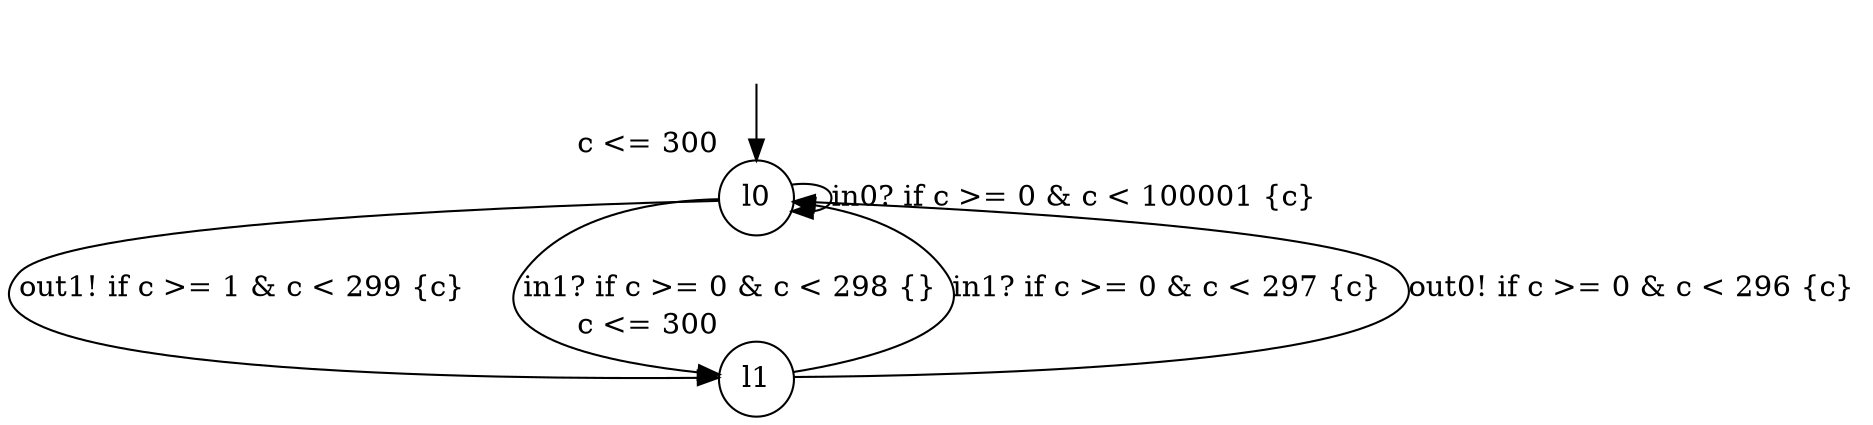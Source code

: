 digraph g {
__start0 [label="" shape="none"];
l0 [shape="circle" margin=0 label="l0", xlabel="c <= 300"];
l1 [shape="circle" margin=0 label="l1", xlabel="c <= 300"];
l0 -> l0 [label="in0? if c >= 0 & c < 100001 {c} "];
l0 -> l1 [label="out1! if c >= 1 & c < 299 {c} "];
l0 -> l1 [label="in1? if c >= 0 & c < 298 {} "];
l1 -> l0 [label="in1? if c >= 0 & c < 297 {c} "];
l1 -> l0 [label="out0! if c >= 0 & c < 296 {c} "];
__start0 -> l0;
}

